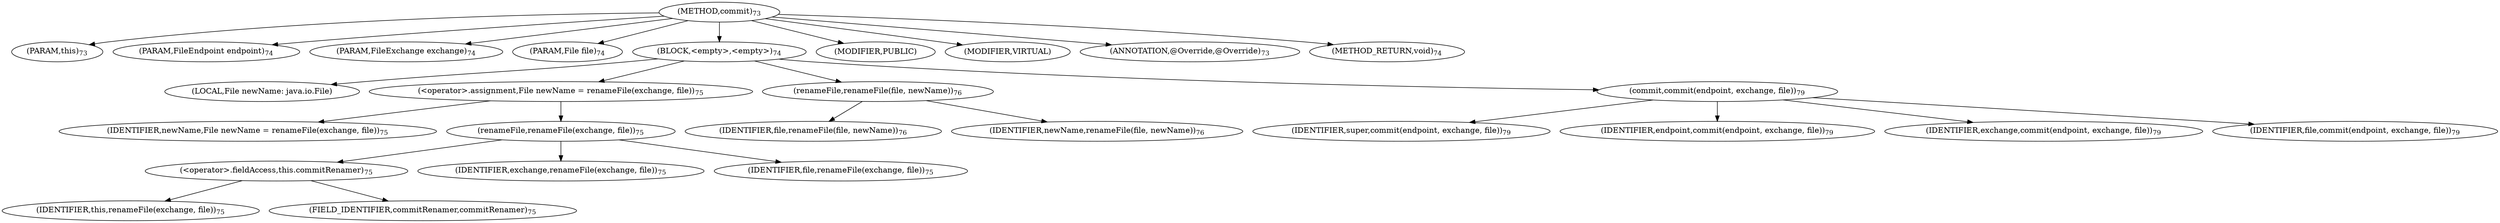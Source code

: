 digraph "commit" {  
"164" [label = <(METHOD,commit)<SUB>73</SUB>> ]
"165" [label = <(PARAM,this)<SUB>73</SUB>> ]
"166" [label = <(PARAM,FileEndpoint endpoint)<SUB>74</SUB>> ]
"167" [label = <(PARAM,FileExchange exchange)<SUB>74</SUB>> ]
"168" [label = <(PARAM,File file)<SUB>74</SUB>> ]
"169" [label = <(BLOCK,&lt;empty&gt;,&lt;empty&gt;)<SUB>74</SUB>> ]
"170" [label = <(LOCAL,File newName: java.io.File)> ]
"171" [label = <(&lt;operator&gt;.assignment,File newName = renameFile(exchange, file))<SUB>75</SUB>> ]
"172" [label = <(IDENTIFIER,newName,File newName = renameFile(exchange, file))<SUB>75</SUB>> ]
"173" [label = <(renameFile,renameFile(exchange, file))<SUB>75</SUB>> ]
"174" [label = <(&lt;operator&gt;.fieldAccess,this.commitRenamer)<SUB>75</SUB>> ]
"175" [label = <(IDENTIFIER,this,renameFile(exchange, file))<SUB>75</SUB>> ]
"176" [label = <(FIELD_IDENTIFIER,commitRenamer,commitRenamer)<SUB>75</SUB>> ]
"177" [label = <(IDENTIFIER,exchange,renameFile(exchange, file))<SUB>75</SUB>> ]
"178" [label = <(IDENTIFIER,file,renameFile(exchange, file))<SUB>75</SUB>> ]
"179" [label = <(renameFile,renameFile(file, newName))<SUB>76</SUB>> ]
"180" [label = <(IDENTIFIER,file,renameFile(file, newName))<SUB>76</SUB>> ]
"181" [label = <(IDENTIFIER,newName,renameFile(file, newName))<SUB>76</SUB>> ]
"182" [label = <(commit,commit(endpoint, exchange, file))<SUB>79</SUB>> ]
"183" [label = <(IDENTIFIER,super,commit(endpoint, exchange, file))<SUB>79</SUB>> ]
"184" [label = <(IDENTIFIER,endpoint,commit(endpoint, exchange, file))<SUB>79</SUB>> ]
"185" [label = <(IDENTIFIER,exchange,commit(endpoint, exchange, file))<SUB>79</SUB>> ]
"186" [label = <(IDENTIFIER,file,commit(endpoint, exchange, file))<SUB>79</SUB>> ]
"187" [label = <(MODIFIER,PUBLIC)> ]
"188" [label = <(MODIFIER,VIRTUAL)> ]
"189" [label = <(ANNOTATION,@Override,@Override)<SUB>73</SUB>> ]
"190" [label = <(METHOD_RETURN,void)<SUB>74</SUB>> ]
  "164" -> "165" 
  "164" -> "166" 
  "164" -> "167" 
  "164" -> "168" 
  "164" -> "169" 
  "164" -> "187" 
  "164" -> "188" 
  "164" -> "189" 
  "164" -> "190" 
  "169" -> "170" 
  "169" -> "171" 
  "169" -> "179" 
  "169" -> "182" 
  "171" -> "172" 
  "171" -> "173" 
  "173" -> "174" 
  "173" -> "177" 
  "173" -> "178" 
  "174" -> "175" 
  "174" -> "176" 
  "179" -> "180" 
  "179" -> "181" 
  "182" -> "183" 
  "182" -> "184" 
  "182" -> "185" 
  "182" -> "186" 
}
